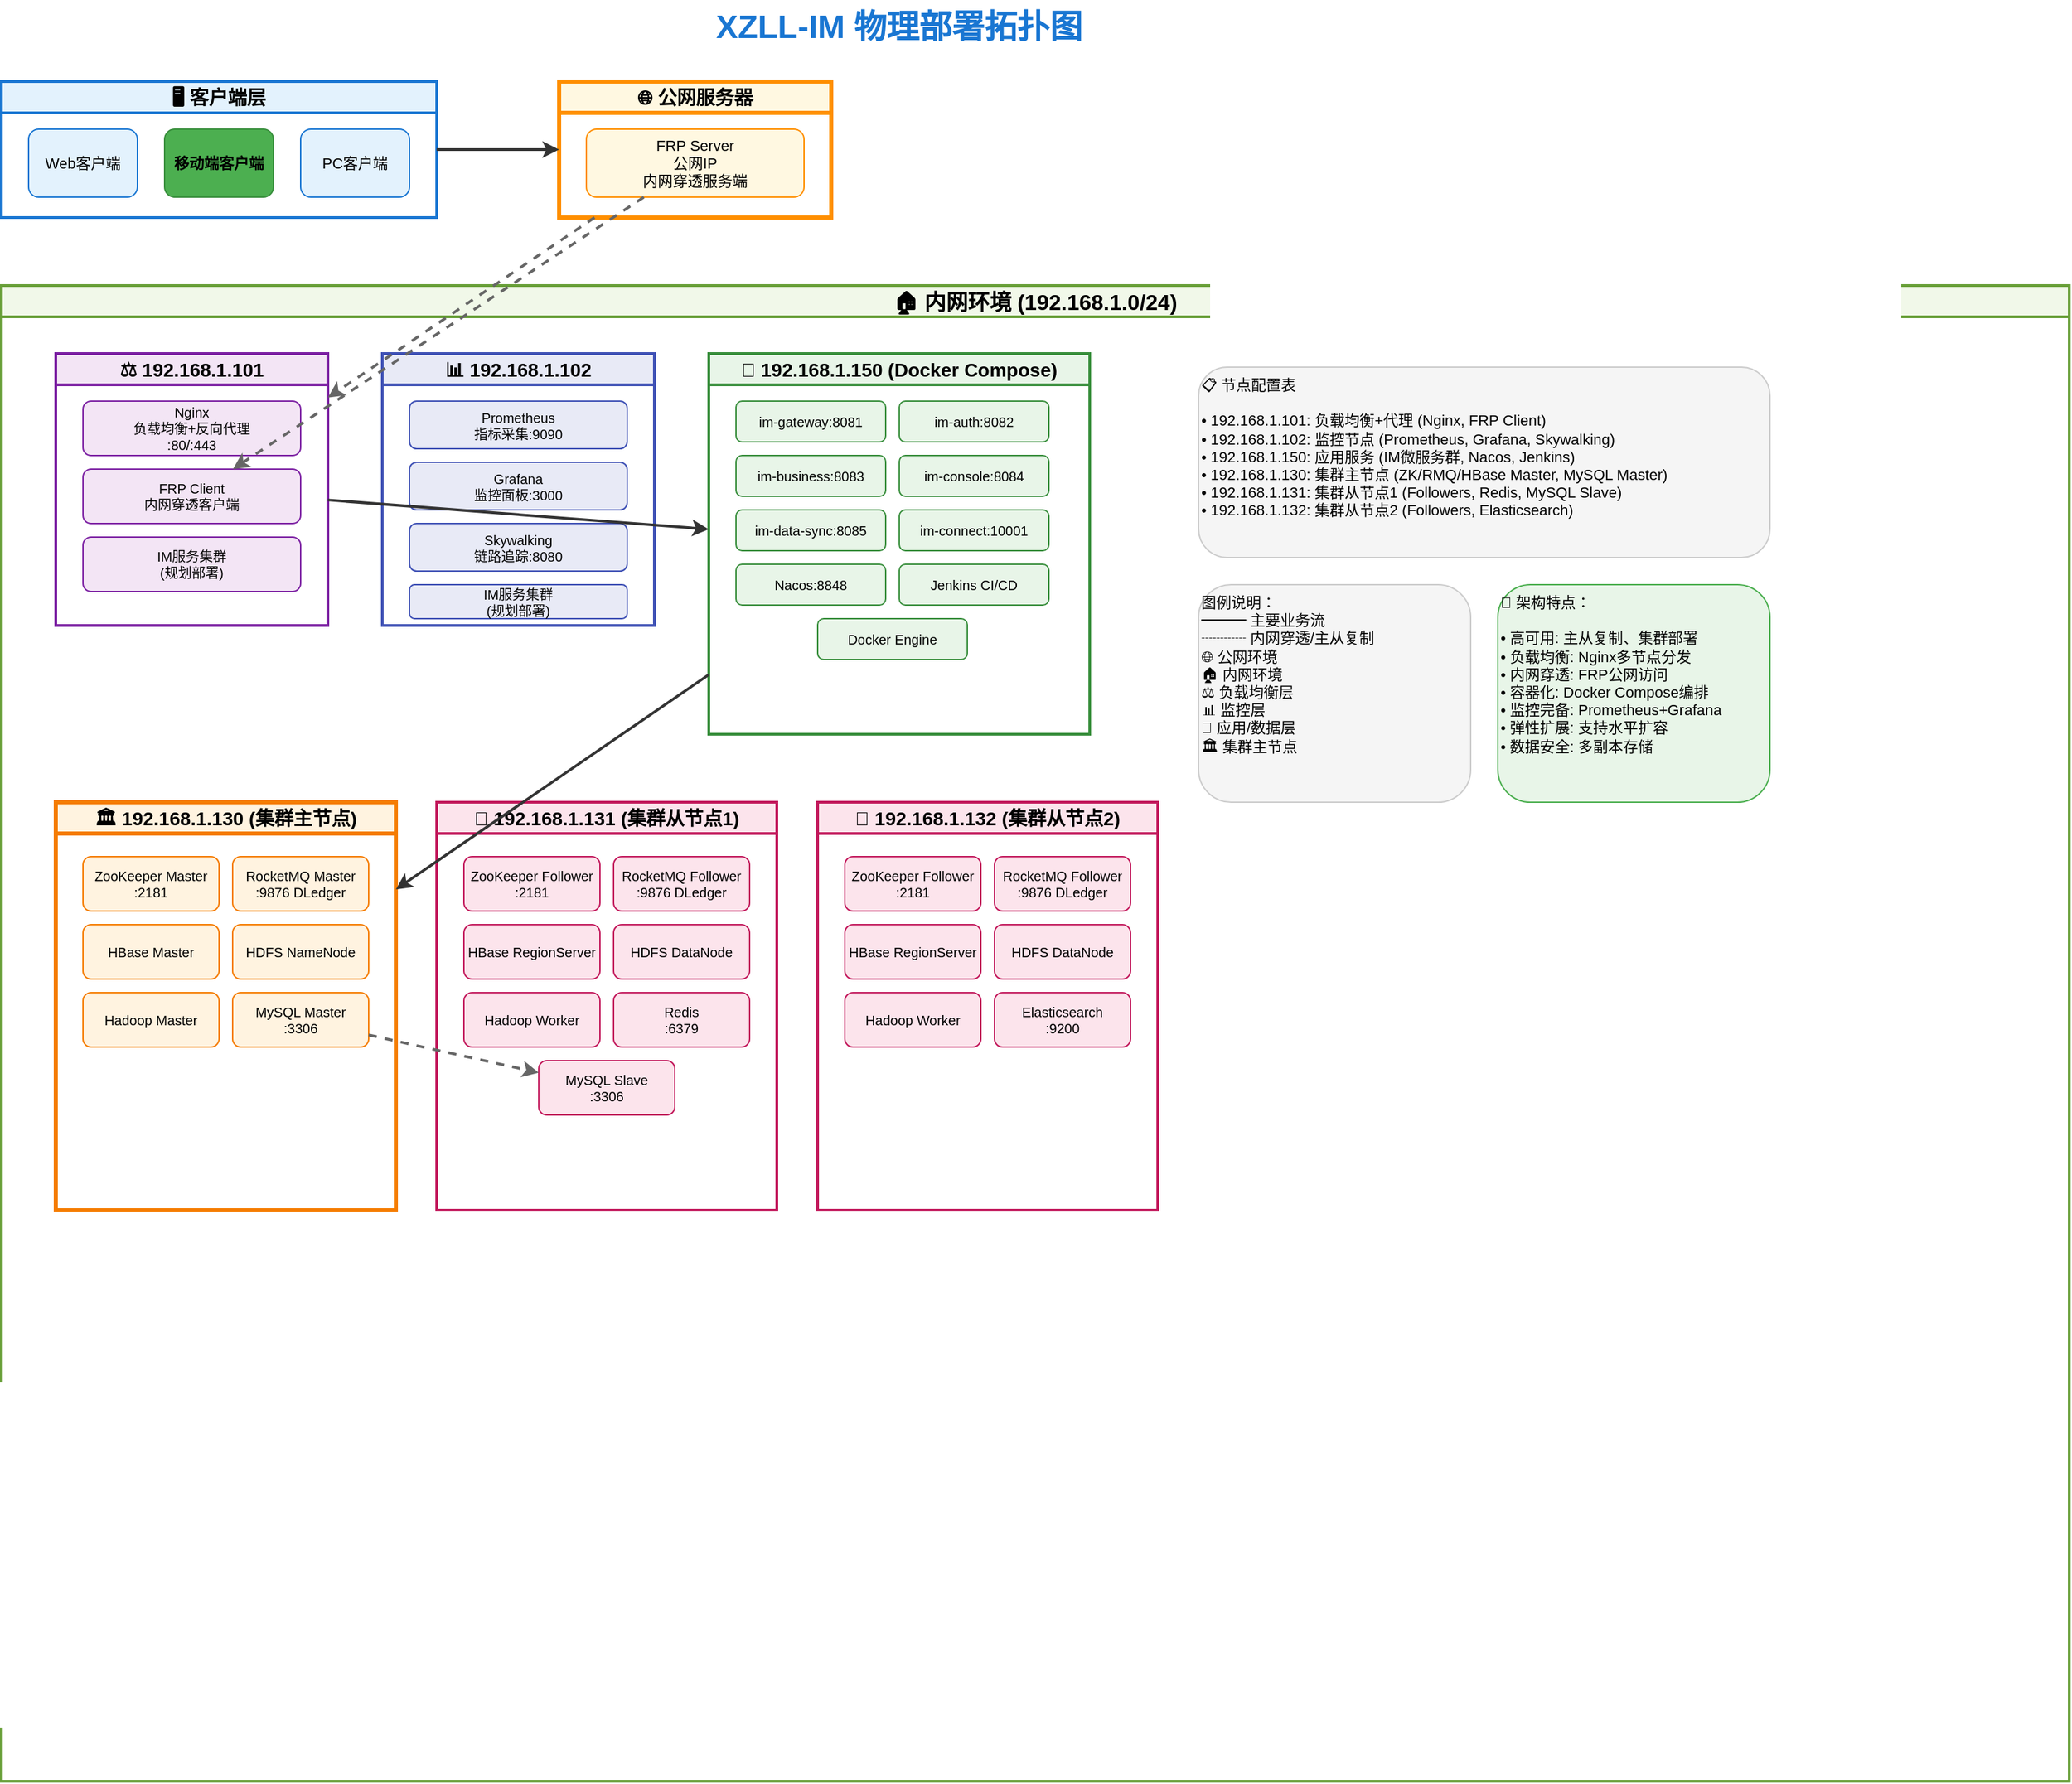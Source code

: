 <mxfile version="22.1.18" type="device">
  <diagram name="XZLL-IM物理部署拓扑图" id="physical-deployment">
    <mxGraphModel dx="1546" dy="947" grid="1" gridSize="10" guides="1" tooltips="1" connect="1" arrows="1" fold="1" page="1" pageScale="1" pageWidth="1654" pageHeight="1369" math="0" shadow="0">
      <root>
        <mxCell id="0" />
        <mxCell id="1" parent="0" />
        <mxCell id="title" value="XZLL-IM 物理部署拓扑图" style="text;html=1;strokeColor=none;fillColor=none;align=center;verticalAlign=middle;whiteSpace=wrap;rounded=0;fontSize=24;fontStyle=1;fontColor=#1976D2;" parent="1" vertex="1">
          <mxGeometry x="500" y="10" width="400" height="40" as="geometry" />
        </mxCell>
        <mxCell id="clients-layer" value="🖥️ 客户端层" style="swimlane;whiteSpace=wrap;html=1;fillColor=#E3F2FD;strokeColor=#1976D2;strokeWidth=2;fontStyle=1;fontSize=14;" parent="1" vertex="1">
          <mxGeometry x="40" y="70" width="320" height="100" as="geometry" />
        </mxCell>
        <mxCell id="web-client" value="Web客户端" style="rounded=1;whiteSpace=wrap;html=1;fillColor=#E3F2FD;strokeColor=#1976D2;fontSize=11;" parent="clients-layer" vertex="1">
          <mxGeometry x="20" y="35" width="80" height="50" as="geometry" />
        </mxCell>
        <mxCell id="mobile-client" value="移动端客户端" style="rounded=1;whiteSpace=wrap;html=1;fillColor=#4CAF50;strokeColor=#388E3C;fontSize=11;fontStyle=1;" parent="clients-layer" vertex="1">
          <mxGeometry x="120" y="35" width="80" height="50" as="geometry" />
        </mxCell>
        <mxCell id="pc-client" value="PC客户端" style="rounded=1;whiteSpace=wrap;html=1;fillColor=#E3F2FD;strokeColor=#1976D2;fontSize=11;" parent="clients-layer" vertex="1">
          <mxGeometry x="220" y="35" width="80" height="50" as="geometry" />
        </mxCell>
        <mxCell id="public-server" value="🌐 公网服务器" style="swimlane;whiteSpace=wrap;html=1;fillColor=#FFF8E1;strokeColor=#FF8F00;strokeWidth=3;fontStyle=1;fontSize=14;" parent="1" vertex="1">
          <mxGeometry x="450" y="70" width="200" height="100" as="geometry" />
        </mxCell>
        <mxCell id="frp-server" value="FRP Server&lt;br&gt;公网IP&lt;br&gt;内网穿透服务端" style="rounded=1;whiteSpace=wrap;html=1;fillColor=#FFF8E1;strokeColor=#FF8F00;fontSize=11;" parent="public-server" vertex="1">
          <mxGeometry x="20" y="35" width="160" height="50" as="geometry" />
        </mxCell>
        <mxCell id="internal-network" value="🏠 内网环境 (192.168.1.0/24)" style="swimlane;whiteSpace=wrap;html=1;fillColor=#F1F8E9;strokeColor=#689F38;strokeWidth=2;fontStyle=1;fontSize=16;" parent="1" vertex="1">
          <mxGeometry x="40" y="220" width="1520" height="1100" as="geometry" />
        </mxCell>
        <mxCell id="lb-node" value="⚖️ 192.168.1.101" style="swimlane;whiteSpace=wrap;html=1;fillColor=#F3E5F5;strokeColor=#7B1FA2;strokeWidth=2;fontStyle=1;fontSize=14;" parent="internal-network" vertex="1">
          <mxGeometry x="40" y="50" width="200" height="200" as="geometry" />
        </mxCell>
        <mxCell id="nginx" value="Nginx&lt;br&gt;负载均衡+反向代理&lt;br&gt;:80/:443" style="rounded=1;whiteSpace=wrap;html=1;fillColor=#F3E5F5;strokeColor=#7B1FA2;fontSize=10;" parent="lb-node" vertex="1">
          <mxGeometry x="20" y="35" width="160" height="40" as="geometry" />
        </mxCell>
        <mxCell id="frp-client" value="FRP Client&lt;br&gt;内网穿透客户端" style="rounded=1;whiteSpace=wrap;html=1;fillColor=#F3E5F5;strokeColor=#7B1FA2;fontSize=10;" parent="lb-node" vertex="1">
          <mxGeometry x="20" y="85" width="160" height="40" as="geometry" />
        </mxCell>
        <mxCell id="im-app1" value="IM服务集群&lt;br&gt;(规划部署)" style="rounded=1;whiteSpace=wrap;html=1;fillColor=#F3E5F5;strokeColor=#7B1FA2;fontSize=10;" parent="lb-node" vertex="1">
          <mxGeometry x="20" y="135" width="160" height="40" as="geometry" />
        </mxCell>
        <mxCell id="monitor-node" value="📊 192.168.1.102" style="swimlane;whiteSpace=wrap;html=1;fillColor=#E8EAF6;strokeColor=#3F51B5;strokeWidth=2;fontStyle=1;fontSize=14;" parent="internal-network" vertex="1">
          <mxGeometry x="280" y="50" width="200" height="200" as="geometry" />
        </mxCell>
        <mxCell id="prometheus" value="Prometheus&lt;br&gt;指标采集:9090" style="rounded=1;whiteSpace=wrap;html=1;fillColor=#E8EAF6;strokeColor=#3F51B5;fontSize=10;" parent="monitor-node" vertex="1">
          <mxGeometry x="20" y="35" width="160" height="35" as="geometry" />
        </mxCell>
        <mxCell id="grafana" value="Grafana&lt;br&gt;监控面板:3000" style="rounded=1;whiteSpace=wrap;html=1;fillColor=#E8EAF6;strokeColor=#3F51B5;fontSize=10;" parent="monitor-node" vertex="1">
          <mxGeometry x="20" y="80" width="160" height="35" as="geometry" />
        </mxCell>
        <mxCell id="skywalking" value="Skywalking&lt;br&gt;链路追踪:8080" style="rounded=1;whiteSpace=wrap;html=1;fillColor=#E8EAF6;strokeColor=#3F51B5;fontSize=10;" parent="monitor-node" vertex="1">
          <mxGeometry x="20" y="125" width="160" height="35" as="geometry" />
        </mxCell>
        <mxCell id="im-app2" value="IM服务集群&lt;br&gt;(规划部署)" style="rounded=1;whiteSpace=wrap;html=1;fillColor=#E8EAF6;strokeColor=#3F51B5;fontSize=10;" parent="monitor-node" vertex="1">
          <mxGeometry x="20" y="170" width="160" height="25" as="geometry" />
        </mxCell>
        <mxCell id="app-node" value="🔧 192.168.1.150 (Docker Compose)" style="swimlane;whiteSpace=wrap;html=1;fillColor=#E8F5E8;strokeColor=#388E3C;strokeWidth=2;fontStyle=1;fontSize=14;" parent="internal-network" vertex="1">
          <mxGeometry x="520" y="50" width="280" height="280" as="geometry" />
        </mxCell>
        <mxCell id="gateway-service" value="im-gateway:8081" style="rounded=1;whiteSpace=wrap;html=1;fillColor=#E8F5E8;strokeColor=#388E3C;fontSize=10;" parent="app-node" vertex="1">
          <mxGeometry x="20" y="35" width="110" height="30" as="geometry" />
        </mxCell>
        <mxCell id="auth-service" value="im-auth:8082" style="rounded=1;whiteSpace=wrap;html=1;fillColor=#E8F5E8;strokeColor=#388E3C;fontSize=10;" parent="app-node" vertex="1">
          <mxGeometry x="140" y="35" width="110" height="30" as="geometry" />
        </mxCell>
        <mxCell id="business-service" value="im-business:8083" style="rounded=1;whiteSpace=wrap;html=1;fillColor=#E8F5E8;strokeColor=#388E3C;fontSize=10;" parent="app-node" vertex="1">
          <mxGeometry x="20" y="75" width="110" height="30" as="geometry" />
        </mxCell>
        <mxCell id="console-service" value="im-console:8084" style="rounded=1;whiteSpace=wrap;html=1;fillColor=#E8F5E8;strokeColor=#388E3C;fontSize=10;" parent="app-node" vertex="1">
          <mxGeometry x="140" y="75" width="110" height="30" as="geometry" />
        </mxCell>
        <mxCell id="datasync-service" value="im-data-sync:8085" style="rounded=1;whiteSpace=wrap;html=1;fillColor=#E8F5E8;strokeColor=#388E3C;fontSize=10;" parent="app-node" vertex="1">
          <mxGeometry x="20" y="115" width="110" height="30" as="geometry" />
        </mxCell>
        <mxCell id="connect-service" value="im-connect:10001" style="rounded=1;whiteSpace=wrap;html=1;fillColor=#E8F5E8;strokeColor=#388E3C;fontSize=10;" parent="app-node" vertex="1">
          <mxGeometry x="140" y="115" width="110" height="30" as="geometry" />
        </mxCell>
        <mxCell id="nacos-service" value="Nacos:8848" style="rounded=1;whiteSpace=wrap;html=1;fillColor=#E8F5E8;strokeColor=#388E3C;fontSize=10;" parent="app-node" vertex="1">
          <mxGeometry x="20" y="155" width="110" height="30" as="geometry" />
        </mxCell>
        <mxCell id="jenkins-service" value="Jenkins CI/CD" style="rounded=1;whiteSpace=wrap;html=1;fillColor=#E8F5E8;strokeColor=#388E3C;fontSize=10;" parent="app-node" vertex="1">
          <mxGeometry x="140" y="155" width="110" height="30" as="geometry" />
        </mxCell>
        <mxCell id="docker-service" value="Docker Engine" style="rounded=1;whiteSpace=wrap;html=1;fillColor=#E8F5E8;strokeColor=#388E3C;fontSize=10;" parent="app-node" vertex="1">
          <mxGeometry x="80" y="195" width="110" height="30" as="geometry" />
        </mxCell>
        <mxCell id="master-node" value="🏛️ 192.168.1.130 (集群主节点)" style="swimlane;whiteSpace=wrap;html=1;fillColor=#FFF3E0;strokeColor=#F57C00;strokeWidth=3;fontStyle=1;fontSize=14;" parent="internal-network" vertex="1">
          <mxGeometry x="40" y="380" width="250" height="300" as="geometry" />
        </mxCell>
        <mxCell id="zk-master" value="ZooKeeper Master&lt;br&gt;:2181" style="rounded=1;whiteSpace=wrap;html=1;fillColor=#FFF3E0;strokeColor=#F57C00;fontSize=10;" parent="master-node" vertex="1">
          <mxGeometry x="20" y="40" width="100" height="40" as="geometry" />
        </mxCell>
        <mxCell id="rmq-master" value="RocketMQ Master&lt;br&gt;:9876 DLedger" style="rounded=1;whiteSpace=wrap;html=1;fillColor=#FFF3E0;strokeColor=#F57C00;fontSize=10;" parent="master-node" vertex="1">
          <mxGeometry x="130" y="40" width="100" height="40" as="geometry" />
        </mxCell>
        <mxCell id="hbase-master" value="HBase Master" style="rounded=1;whiteSpace=wrap;html=1;fillColor=#FFF3E0;strokeColor=#F57C00;fontSize=10;" parent="master-node" vertex="1">
          <mxGeometry x="20" y="90" width="100" height="40" as="geometry" />
        </mxCell>
        <mxCell id="hdfs-master" value="HDFS NameNode" style="rounded=1;whiteSpace=wrap;html=1;fillColor=#FFF3E0;strokeColor=#F57C00;fontSize=10;" parent="master-node" vertex="1">
          <mxGeometry x="130" y="90" width="100" height="40" as="geometry" />
        </mxCell>
        <mxCell id="hadoop-master" value="Hadoop Master" style="rounded=1;whiteSpace=wrap;html=1;fillColor=#FFF3E0;strokeColor=#F57C00;fontSize=10;" parent="master-node" vertex="1">
          <mxGeometry x="20" y="140" width="100" height="40" as="geometry" />
        </mxCell>
        <mxCell id="mysql-master" value="MySQL Master&lt;br&gt;:3306" style="rounded=1;whiteSpace=wrap;html=1;fillColor=#FFF3E0;strokeColor=#F57C00;fontSize=10;" parent="master-node" vertex="1">
          <mxGeometry x="130" y="140" width="100" height="40" as="geometry" />
        </mxCell>
        <mxCell id="slave1-node" value="🔧 192.168.1.131 (集群从节点1)" style="swimlane;whiteSpace=wrap;html=1;fillColor=#FCE4EC;strokeColor=#C2185B;strokeWidth=2;fontStyle=1;fontSize=14;" parent="internal-network" vertex="1">
          <mxGeometry x="320" y="380" width="250" height="300" as="geometry" />
        </mxCell>
        <mxCell id="zk-slave1" value="ZooKeeper Follower&lt;br&gt;:2181" style="rounded=1;whiteSpace=wrap;html=1;fillColor=#FCE4EC;strokeColor=#C2185B;fontSize=10;" parent="slave1-node" vertex="1">
          <mxGeometry x="20" y="40" width="100" height="40" as="geometry" />
        </mxCell>
        <mxCell id="rmq-slave1" value="RocketMQ Follower&lt;br&gt;:9876 DLedger" style="rounded=1;whiteSpace=wrap;html=1;fillColor=#FCE4EC;strokeColor=#C2185B;fontSize=10;" parent="slave1-node" vertex="1">
          <mxGeometry x="130" y="40" width="100" height="40" as="geometry" />
        </mxCell>
        <mxCell id="hbase-slave1" value="HBase RegionServer" style="rounded=1;whiteSpace=wrap;html=1;fillColor=#FCE4EC;strokeColor=#C2185B;fontSize=10;" parent="slave1-node" vertex="1">
          <mxGeometry x="20" y="90" width="100" height="40" as="geometry" />
        </mxCell>
        <mxCell id="hdfs-slave1" value="HDFS DataNode" style="rounded=1;whiteSpace=wrap;html=1;fillColor=#FCE4EC;strokeColor=#C2185B;fontSize=10;" parent="slave1-node" vertex="1">
          <mxGeometry x="130" y="90" width="100" height="40" as="geometry" />
        </mxCell>
        <mxCell id="hadoop-slave1" value="Hadoop Worker" style="rounded=1;whiteSpace=wrap;html=1;fillColor=#FCE4EC;strokeColor=#C2185B;fontSize=10;" parent="slave1-node" vertex="1">
          <mxGeometry x="20" y="140" width="100" height="40" as="geometry" />
        </mxCell>
        <mxCell id="redis-service" value="Redis&lt;br&gt;:6379" style="rounded=1;whiteSpace=wrap;html=1;fillColor=#FCE4EC;strokeColor=#C2185B;fontSize=10;" parent="slave1-node" vertex="1">
          <mxGeometry x="130" y="140" width="100" height="40" as="geometry" />
        </mxCell>
        <mxCell id="mysql-slave" value="MySQL Slave&lt;br&gt;:3306" style="rounded=1;whiteSpace=wrap;html=1;fillColor=#FCE4EC;strokeColor=#C2185B;fontSize=10;" parent="slave1-node" vertex="1">
          <mxGeometry x="75" y="190" width="100" height="40" as="geometry" />
        </mxCell>
        <mxCell id="slave2-node" value="🔧 192.168.1.132 (集群从节点2)" style="swimlane;whiteSpace=wrap;html=1;fillColor=#FCE4EC;strokeColor=#C2185B;strokeWidth=2;fontStyle=1;fontSize=14;" parent="internal-network" vertex="1">
          <mxGeometry x="600" y="380" width="250" height="300" as="geometry" />
        </mxCell>
        <mxCell id="zk-slave2" value="ZooKeeper Follower&lt;br&gt;:2181" style="rounded=1;whiteSpace=wrap;html=1;fillColor=#FCE4EC;strokeColor=#C2185B;fontSize=10;" parent="slave2-node" vertex="1">
          <mxGeometry x="20" y="40" width="100" height="40" as="geometry" />
        </mxCell>
        <mxCell id="rmq-slave2" value="RocketMQ Follower&lt;br&gt;:9876 DLedger" style="rounded=1;whiteSpace=wrap;html=1;fillColor=#FCE4EC;strokeColor=#C2185B;fontSize=10;" parent="slave2-node" vertex="1">
          <mxGeometry x="130" y="40" width="100" height="40" as="geometry" />
        </mxCell>
        <mxCell id="hbase-slave2" value="HBase RegionServer" style="rounded=1;whiteSpace=wrap;html=1;fillColor=#FCE4EC;strokeColor=#C2185B;fontSize=10;" parent="slave2-node" vertex="1">
          <mxGeometry x="20" y="90" width="100" height="40" as="geometry" />
        </mxCell>
        <mxCell id="hdfs-slave2" value="HDFS DataNode" style="rounded=1;whiteSpace=wrap;html=1;fillColor=#FCE4EC;strokeColor=#C2185B;fontSize=10;" parent="slave2-node" vertex="1">
          <mxGeometry x="130" y="90" width="100" height="40" as="geometry" />
        </mxCell>
        <mxCell id="hadoop-slave2" value="Hadoop Worker" style="rounded=1;whiteSpace=wrap;html=1;fillColor=#FCE4EC;strokeColor=#C2185B;fontSize=10;" parent="slave2-node" vertex="1">
          <mxGeometry x="20" y="140" width="100" height="40" as="geometry" />
        </mxCell>
        <mxCell id="elasticsearch-service" value="Elasticsearch&lt;br&gt;:9200" style="rounded=1;whiteSpace=wrap;html=1;fillColor=#FCE4EC;strokeColor=#C2185B;fontSize=10;" parent="slave2-node" vertex="1">
          <mxGeometry x="130" y="140" width="100" height="40" as="geometry" />
        </mxCell>
        <mxCell id="clients-to-public" value="" style="endArrow=classic;html=1;strokeWidth=2;strokeColor=#333333;" parent="1" source="clients-layer" target="public-server" edge="1">
          <mxGeometry width="50" height="50" relative="1" as="geometry">
            <mxPoint x="360" y="120" as="sourcePoint" />
            <mxPoint x="450" y="120" as="targetPoint" />
          </mxGeometry>
        </mxCell>
        <mxCell id="public-to-lb" value="" style="endArrow=classic;html=1;strokeWidth=2;strokeColor=#666666;dashed=1;" parent="1" source="public-server" target="lb-node" edge="1">
          <mxGeometry width="50" height="50" relative="1" as="geometry">
            <mxPoint x="550" y="170" as="sourcePoint" />
            <mxPoint x="140" y="270" as="targetPoint" />
          </mxGeometry>
        </mxCell>
        <mxCell id="frp-connection" value="" style="endArrow=classic;html=1;strokeWidth=2;strokeColor=#666666;dashed=1;" parent="1" source="frp-server" target="frp-client" edge="1">
          <mxGeometry width="50" height="50" relative="1" as="geometry">
            <mxPoint x="530" y="170" as="sourcePoint" />
            <mxPoint x="140" y="355" as="targetPoint" />
          </mxGeometry>
        </mxCell>
        <mxCell id="lb-to-app" value="" style="endArrow=classic;html=1;strokeWidth=2;strokeColor=#333333;" parent="1" source="lb-node" target="app-node" edge="1">
          <mxGeometry width="50" height="50" relative="1" as="geometry">
            <mxPoint x="280" y="350" as="sourcePoint" />
            <mxPoint x="560" y="300" as="targetPoint" />
          </mxGeometry>
        </mxCell>
        <mxCell id="app-to-master" value="" style="endArrow=classic;html=1;strokeWidth=2;strokeColor=#333333;" parent="1" source="app-node" target="master-node" edge="1">
          <mxGeometry width="50" height="50" relative="1" as="geometry">
            <mxPoint x="660" y="330" as="sourcePoint" />
            <mxPoint x="165" y="600" as="targetPoint" />
          </mxGeometry>
        </mxCell>
        <mxCell id="mysql-replication" value="" style="endArrow=classic;html=1;strokeWidth=2;strokeColor=#666666;dashed=1;" parent="1" source="mysql-master" target="mysql-slave" edge="1">
          <mxGeometry width="50" height="50" relative="1" as="geometry">
            <mxPoint x="290" y="580" as="sourcePoint" />
            <mxPoint x="445" y="630" as="targetPoint" />
          </mxGeometry>
        </mxCell>
        <mxCell id="config-table" value="📋 节点配置表&lt;br&gt;&lt;br&gt;• 192.168.1.101: 负载均衡+代理 (Nginx, FRP Client)&lt;br&gt;• 192.168.1.102: 监控节点 (Prometheus, Grafana, Skywalking)&lt;br&gt;• 192.168.1.150: 应用服务 (IM微服务群, Nacos, Jenkins)&lt;br&gt;• 192.168.1.130: 集群主节点 (ZK/RMQ/HBase Master, MySQL Master)&lt;br&gt;• 192.168.1.131: 集群从节点1 (Followers, Redis, MySQL Slave)&lt;br&gt;• 192.168.1.132: 集群从节点2 (Followers, Elasticsearch)" style="text;html=1;strokeColor=#CCCCCC;fillColor=#F5F5F5;align=left;verticalAlign=top;whiteSpace=wrap;rounded=1;fontSize=11;fontStyle=0;" parent="1" vertex="1">
          <mxGeometry x="920" y="280" width="420" height="140" as="geometry" />
        </mxCell>
        <mxCell id="legend" value="图例说明：&lt;br&gt;━━━ 主要业务流&lt;br&gt;┈┈┈ 内网穿透/主从复制&lt;br&gt;🌐 公网环境&lt;br&gt;🏠 内网环境&lt;br&gt;⚖️ 负载均衡层&lt;br&gt;📊 监控层&lt;br&gt;🔧 应用/数据层&lt;br&gt;🏛️ 集群主节点" style="text;html=1;strokeColor=#CCCCCC;fillColor=#F5F5F5;align=left;verticalAlign=top;whiteSpace=wrap;rounded=1;fontSize=11;fontStyle=0;" parent="1" vertex="1">
          <mxGeometry x="920" y="440" width="200" height="160" as="geometry" />
        </mxCell>
        <mxCell id="features" value="🎯 架构特点：&lt;br&gt;&lt;br&gt;• 高可用: 主从复制、集群部署&lt;br&gt;• 负载均衡: Nginx多节点分发&lt;br&gt;• 内网穿透: FRP公网访问&lt;br&gt;• 容器化: Docker Compose编排&lt;br&gt;• 监控完备: Prometheus+Grafana&lt;br&gt;• 弹性扩展: 支持水平扩容&lt;br&gt;• 数据安全: 多副本存储" style="text;html=1;strokeColor=#4CAF50;fillColor=#E8F5E8;align=left;verticalAlign=top;whiteSpace=wrap;rounded=1;fontSize=11;fontStyle=0;" parent="1" vertex="1">
          <mxGeometry x="1140" y="440" width="200" height="160" as="geometry" />
        </mxCell>
      </root>
    </mxGraphModel>
  </diagram>
</mxfile>
